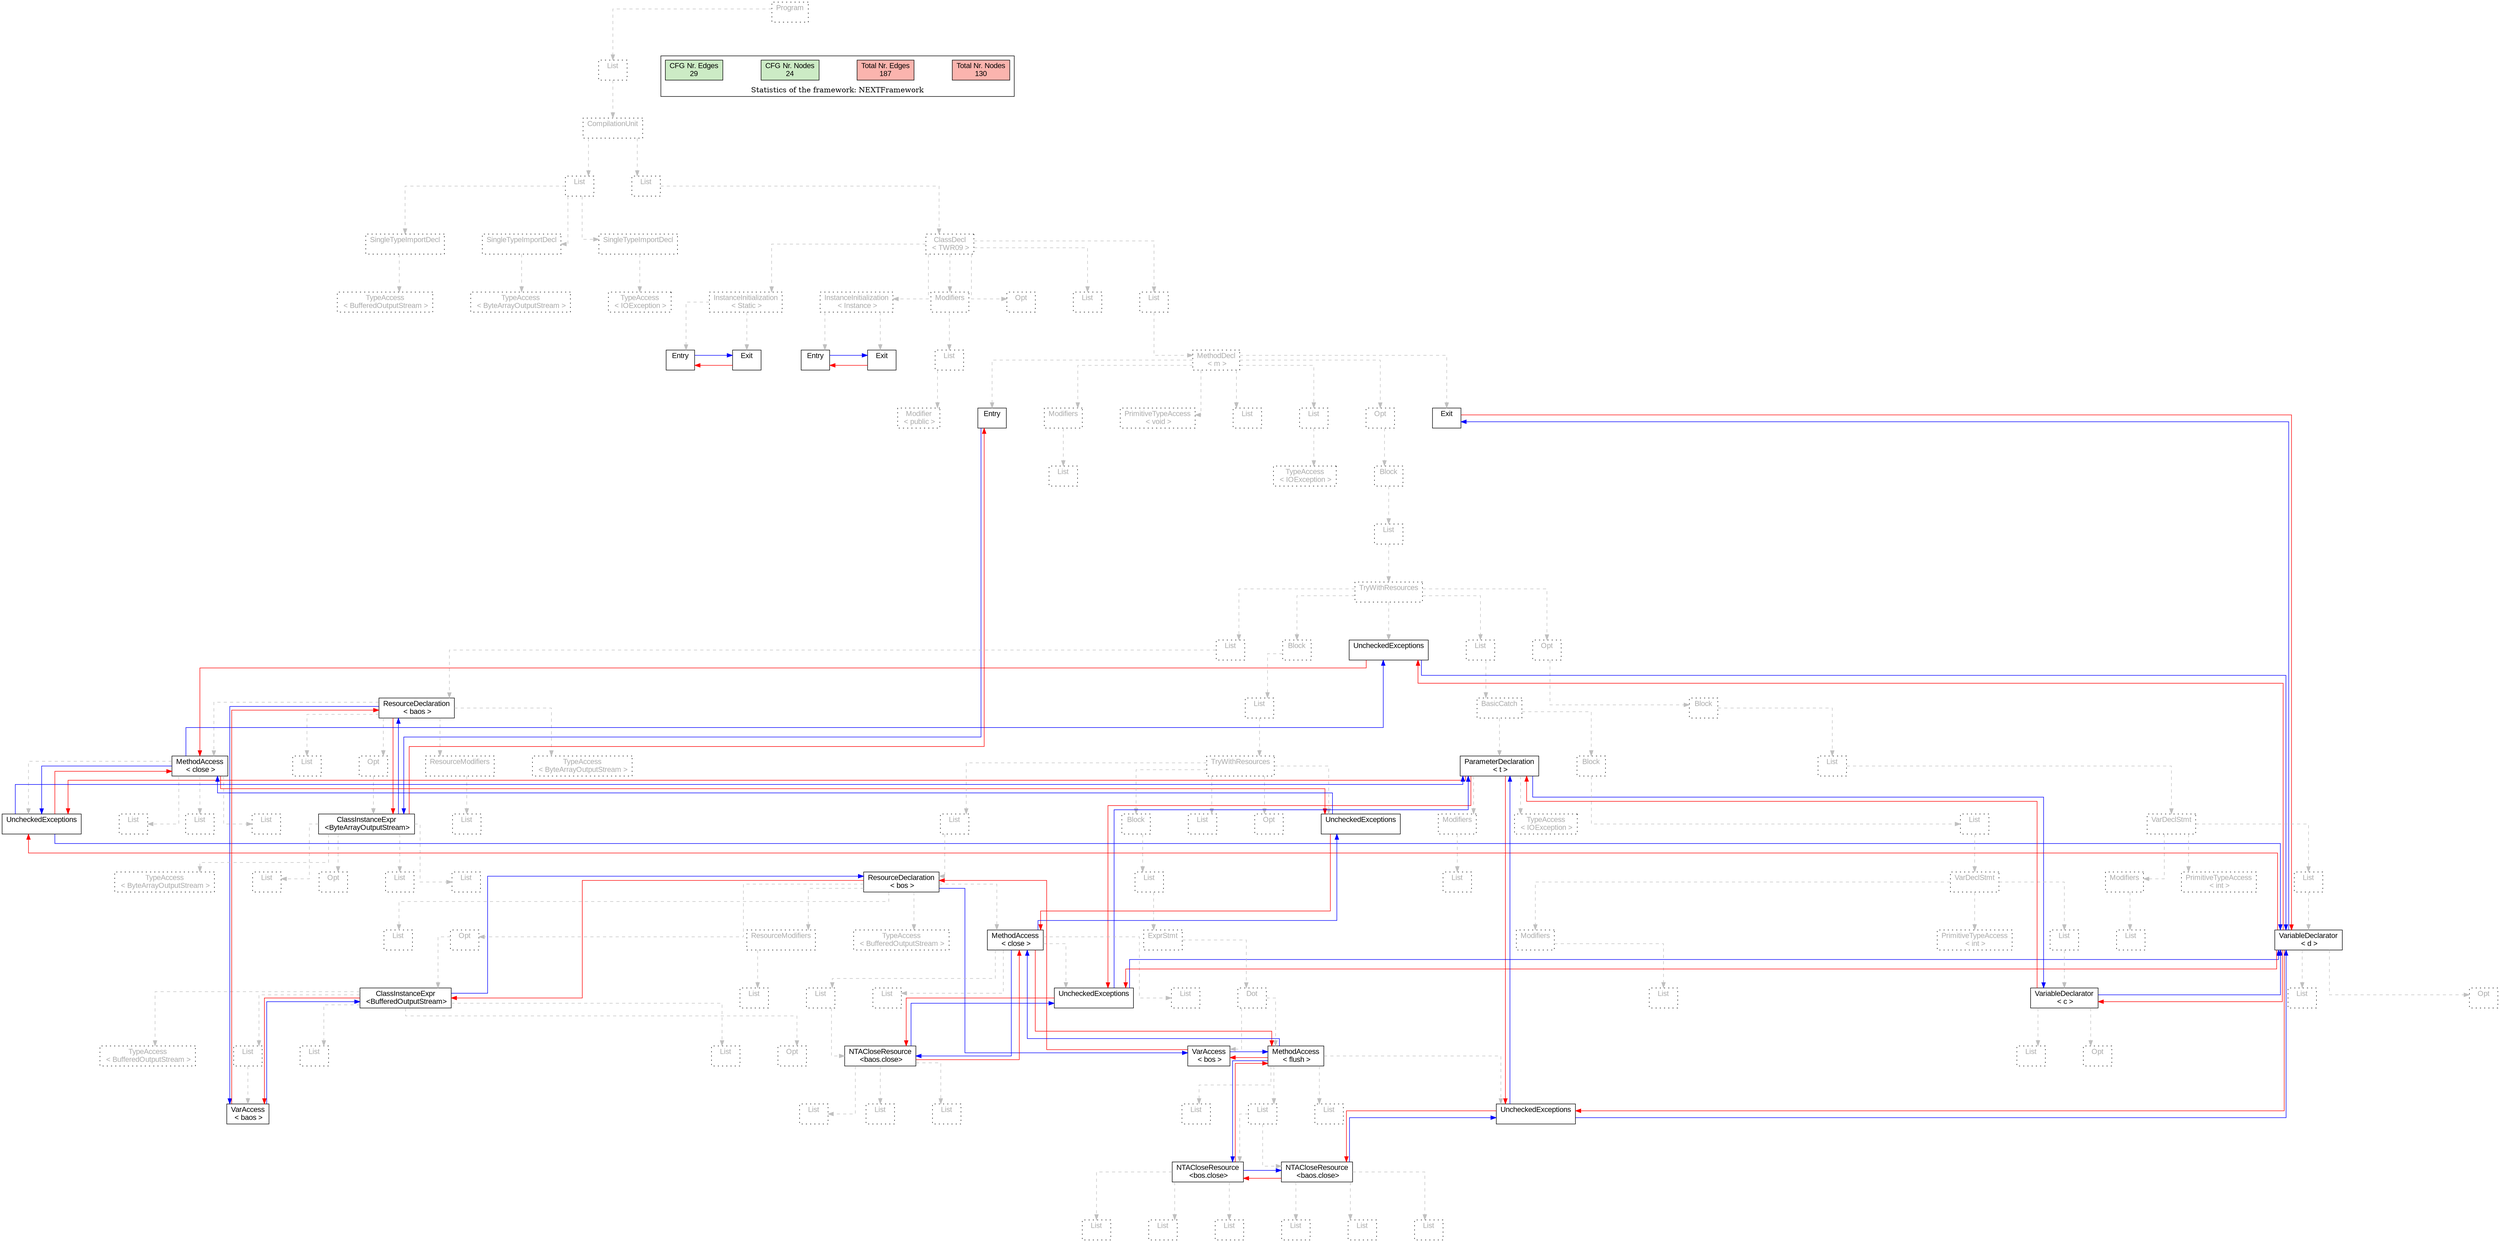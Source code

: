 digraph G {
graph [splines=ortho, nodesep="1", ranksep="1"]
node [shape=rect, fontname=Arial];
{ rank = same; "Program[0]"}
{ rank = same; "List[1]"}
{ rank = same; "CompilationUnit[2]"}
{ rank = same; "List[3]"; "List[10]"}
{ rank = same; "SingleTypeImportDecl[4]"; "SingleTypeImportDecl[6]"; "SingleTypeImportDecl[8]"; "ClassDecl[11]"}
{ rank = same; "TypeAccess[5]"; "TypeAccess[7]"; "TypeAccess[9]"; "Modifiers[28]"; "Opt[31]"; "List[32]"; "List[33]"; "InstanceInitialization[12]"; "InstanceInitialization[20]"}
{ rank = same; "List[29]"; "MethodDecl[34]"; "Entry[13]"; "Exit[14]"; "Entry[21]"; "Exit[22]"}
{ rank = same; "Modifier[30]"; "Entry[35]"; "Modifiers[36]"; "PrimitiveTypeAccess[38]"; "List[39]"; "List[40]"; "Opt[42]"; "Exit[43]"}
{ rank = same; "List[37]"; "TypeAccess[41]"; "Block[43]"}
{ rank = same; "List[44]"}
{ rank = same; "TryWithResources[45]"}
{ rank = same; "List[46]"; "Block[64]"; "List[111]"; "Opt[127]"; "UncheckedExceptions[138]"}
{ rank = same; "ResourceDeclaration[47]"; "List[65]"; "BasicCatch[112]"; "Block[128]"}
{ rank = same; "List[53]"; "Opt[54]"; "ResourceModifiers[61]"; "TypeAccess[63]"; "MethodAccess[48]"; "TryWithResources[66]"; "ParameterDeclaration[113]"; "Block[117]"; "List[129]"}
{ rank = same; "ClassInstanceExpr[55]"; "List[62]"; "List[50]"; "List[51]"; "List[52]"; "UncheckedExceptions[49]"; "List[67]"; "Block[90]"; "List[108]"; "Opt[109]"; "UncheckedExceptions[110]"; "Modifiers[114]"; "TypeAccess[116]"; "List[118]"; "VarDeclStmt[130]"}
{ rank = same; "TypeAccess[56]"; "List[57]"; "Opt[58]"; "List[59]"; "List[60]"; "ResourceDeclaration[68]"; "List[91]"; "List[115]"; "VarDeclStmt[119]"; "Modifiers[131]"; "PrimitiveTypeAccess[133]"; "List[134]"}
{ rank = same; "ClassInstanceExpr[80]"; "List[88]"; "List[71]"; "List[72]"; "List[77]"; "UncheckedExceptions[70]"; "Dot[93]"; "List[121]"; "VariableDeclarator[124]"; "List[136]"; "Opt[137]"}
{ rank = same; "List[78]"; "Opt[79]"; "ResourceModifiers[87]"; "TypeAccess[89]"; "MethodAccess[69]"; "ExprStmt[92]"; "Modifiers[120]"; "PrimitiveTypeAccess[122]"; "List[123]"; "List[132]"; "VariableDeclarator[135]"}
{ rank = same; "VarAccess[83]"; "List[74]"; "List[75]"; "List[76]"; "List[97]"; "List[98]"; "List[107]"; "UncheckedExceptions[96]"}
{ rank = same; "TypeAccess[81]"; "List[82]"; "Opt[84]"; "List[85]"; "List[86]"; "NTACloseResource[73]"; "VarAccess[94]"; "MethodAccess[95]"; "List[125]"; "Opt[126]"}
{ rank = same; "List[100]"; "List[101]"; "List[102]"; "List[104]"; "List[105]"; "List[106]"}
{ rank = same; "NTACloseResource[99]"; "NTACloseResource[103]"}
"Program[0]" [label="Program\n ", style= dotted   fillcolor="#eeeeee" fontcolor="#aaaaaa"  ]
"List[1]" [label="List\n ", style= dotted   fillcolor="#eeeeee" fontcolor="#aaaaaa"  ]
"CompilationUnit[2]" [label="CompilationUnit\n ", style= dotted   fillcolor="#eeeeee" fontcolor="#aaaaaa"  ]
"List[3]" [label="List\n ", style= dotted   fillcolor="#eeeeee" fontcolor="#aaaaaa"  ]
"SingleTypeImportDecl[4]" [label="SingleTypeImportDecl\n ", style= dotted   fillcolor="#eeeeee" fontcolor="#aaaaaa"  ]
"TypeAccess[5]" [label="TypeAccess\n < BufferedOutputStream >", style= dotted   fillcolor="#eeeeee" fontcolor="#aaaaaa"  ]
"SingleTypeImportDecl[6]" [label="SingleTypeImportDecl\n ", style= dotted   fillcolor="#eeeeee" fontcolor="#aaaaaa"  ]
"TypeAccess[7]" [label="TypeAccess\n < ByteArrayOutputStream >", style= dotted   fillcolor="#eeeeee" fontcolor="#aaaaaa"  ]
"SingleTypeImportDecl[8]" [label="SingleTypeImportDecl\n ", style= dotted   fillcolor="#eeeeee" fontcolor="#aaaaaa"  ]
"TypeAccess[9]" [label="TypeAccess\n < IOException >", style= dotted   fillcolor="#eeeeee" fontcolor="#aaaaaa"  ]
"List[10]" [label="List\n ", style= dotted   fillcolor="#eeeeee" fontcolor="#aaaaaa"  ]
"ClassDecl[11]" [label="ClassDecl\n < TWR09 >", style= dotted   fillcolor="#eeeeee" fontcolor="#aaaaaa"  ]
"Modifiers[28]" [label="Modifiers\n ", style= dotted   fillcolor="#eeeeee" fontcolor="#aaaaaa"  ]
"List[29]" [label="List\n ", style= dotted   fillcolor="#eeeeee" fontcolor="#aaaaaa"  ]
"Modifier[30]" [label="Modifier\n < public >", style= dotted   fillcolor="#eeeeee" fontcolor="#aaaaaa"  ]
"Opt[31]" [label="Opt\n ", style= dotted   fillcolor="#eeeeee" fontcolor="#aaaaaa"  ]
"List[32]" [label="List\n ", style= dotted   fillcolor="#eeeeee" fontcolor="#aaaaaa"  ]
"List[33]" [label="List\n ", style= dotted   fillcolor="#eeeeee" fontcolor="#aaaaaa"  ]
"MethodDecl[34]" [label="MethodDecl\n < m >", style= dotted   fillcolor="#eeeeee" fontcolor="#aaaaaa"  ]
"Entry[35]" [label="Entry\n ", fillcolor=white   style=filled  ]
"Modifiers[36]" [label="Modifiers\n ", style= dotted   fillcolor="#eeeeee" fontcolor="#aaaaaa"  ]
"List[37]" [label="List\n ", style= dotted   fillcolor="#eeeeee" fontcolor="#aaaaaa"  ]
"PrimitiveTypeAccess[38]" [label="PrimitiveTypeAccess\n < void >", style= dotted   fillcolor="#eeeeee" fontcolor="#aaaaaa"  ]
"List[39]" [label="List\n ", style= dotted   fillcolor="#eeeeee" fontcolor="#aaaaaa"  ]
"List[40]" [label="List\n ", style= dotted   fillcolor="#eeeeee" fontcolor="#aaaaaa"  ]
"TypeAccess[41]" [label="TypeAccess\n < IOException >", style= dotted   fillcolor="#eeeeee" fontcolor="#aaaaaa"  ]
"Opt[42]" [label="Opt\n ", style= dotted   fillcolor="#eeeeee" fontcolor="#aaaaaa"  ]
"Block[43]" [label="Block\n ", style= dotted   fillcolor="#eeeeee" fontcolor="#aaaaaa"  ]
"List[44]" [label="List\n ", style= dotted   fillcolor="#eeeeee" fontcolor="#aaaaaa"  ]
"TryWithResources[45]" [label="TryWithResources\n ", style= dotted   fillcolor="#eeeeee" fontcolor="#aaaaaa"  ]
"List[46]" [label="List\n ", style= dotted   fillcolor="#eeeeee" fontcolor="#aaaaaa"  ]
"ResourceDeclaration[47]" [label="ResourceDeclaration\n < baos >", fillcolor=white   style=filled  ]
"List[53]" [label="List\n ", style= dotted   fillcolor="#eeeeee" fontcolor="#aaaaaa"  ]
"Opt[54]" [label="Opt\n ", style= dotted   fillcolor="#eeeeee" fontcolor="#aaaaaa"  ]
"ClassInstanceExpr[55]" [label="ClassInstanceExpr\n <ByteArrayOutputStream>", fillcolor=white   style=filled  ]
"TypeAccess[56]" [label="TypeAccess\n < ByteArrayOutputStream >", style= dotted   fillcolor="#eeeeee" fontcolor="#aaaaaa"  ]
"List[57]" [label="List\n ", style= dotted   fillcolor="#eeeeee" fontcolor="#aaaaaa"  ]
"Opt[58]" [label="Opt\n ", style= dotted   fillcolor="#eeeeee" fontcolor="#aaaaaa"  ]
"List[59]" [label="List\n ", style= dotted   fillcolor="#eeeeee" fontcolor="#aaaaaa"  ]
"List[60]" [label="List\n ", style= dotted   fillcolor="#eeeeee" fontcolor="#aaaaaa"  ]
"ResourceModifiers[61]" [label="ResourceModifiers\n ", style= dotted   fillcolor="#eeeeee" fontcolor="#aaaaaa"  ]
"List[62]" [label="List\n ", style= dotted   fillcolor="#eeeeee" fontcolor="#aaaaaa"  ]
"TypeAccess[63]" [label="TypeAccess\n < ByteArrayOutputStream >", style= dotted   fillcolor="#eeeeee" fontcolor="#aaaaaa"  ]
"MethodAccess[48]" [label="MethodAccess\n < close >", fillcolor=white   style=filled  ]
"List[50]" [label="List\n ", style= dotted   fillcolor="#eeeeee" fontcolor="#aaaaaa"  ]
"List[51]" [label="List\n ", style= dotted   fillcolor="#eeeeee" fontcolor="#aaaaaa"  ]
"List[52]" [label="List\n ", style= dotted   fillcolor="#eeeeee" fontcolor="#aaaaaa"  ]
"UncheckedExceptions[49]" [label="UncheckedExceptions\n ", fillcolor=white   style=filled  ]
"Block[64]" [label="Block\n ", style= dotted   fillcolor="#eeeeee" fontcolor="#aaaaaa"  ]
"List[65]" [label="List\n ", style= dotted   fillcolor="#eeeeee" fontcolor="#aaaaaa"  ]
"TryWithResources[66]" [label="TryWithResources\n ", style= dotted   fillcolor="#eeeeee" fontcolor="#aaaaaa"  ]
"List[67]" [label="List\n ", style= dotted   fillcolor="#eeeeee" fontcolor="#aaaaaa"  ]
"ResourceDeclaration[68]" [label="ResourceDeclaration\n < bos >", fillcolor=white   style=filled  ]
"List[78]" [label="List\n ", style= dotted   fillcolor="#eeeeee" fontcolor="#aaaaaa"  ]
"Opt[79]" [label="Opt\n ", style= dotted   fillcolor="#eeeeee" fontcolor="#aaaaaa"  ]
"ClassInstanceExpr[80]" [label="ClassInstanceExpr\n <BufferedOutputStream>", fillcolor=white   style=filled  ]
"TypeAccess[81]" [label="TypeAccess\n < BufferedOutputStream >", style= dotted   fillcolor="#eeeeee" fontcolor="#aaaaaa"  ]
"List[82]" [label="List\n ", style= dotted   fillcolor="#eeeeee" fontcolor="#aaaaaa"  ]
"VarAccess[83]" [label="VarAccess\n < baos >", fillcolor=white   style=filled  ]
"Opt[84]" [label="Opt\n ", style= dotted   fillcolor="#eeeeee" fontcolor="#aaaaaa"  ]
"List[85]" [label="List\n ", style= dotted   fillcolor="#eeeeee" fontcolor="#aaaaaa"  ]
"List[86]" [label="List\n ", style= dotted   fillcolor="#eeeeee" fontcolor="#aaaaaa"  ]
"ResourceModifiers[87]" [label="ResourceModifiers\n ", style= dotted   fillcolor="#eeeeee" fontcolor="#aaaaaa"  ]
"List[88]" [label="List\n ", style= dotted   fillcolor="#eeeeee" fontcolor="#aaaaaa"  ]
"TypeAccess[89]" [label="TypeAccess\n < BufferedOutputStream >", style= dotted   fillcolor="#eeeeee" fontcolor="#aaaaaa"  ]
"MethodAccess[69]" [label="MethodAccess\n < close >", fillcolor=white   style=filled  ]
"List[71]" [label="List\n ", style= dotted   fillcolor="#eeeeee" fontcolor="#aaaaaa"  ]
"List[72]" [label="List\n ", style= dotted   fillcolor="#eeeeee" fontcolor="#aaaaaa"  ]
"NTACloseResource[73]" [label="NTACloseResource\n <baos.close>", fillcolor=white   style=filled  ]
"List[74]" [label="List\n ", style= dotted   fillcolor="#eeeeee" fontcolor="#aaaaaa"  ]
"List[75]" [label="List\n ", style= dotted   fillcolor="#eeeeee" fontcolor="#aaaaaa"  ]
"List[76]" [label="List\n ", style= dotted   fillcolor="#eeeeee" fontcolor="#aaaaaa"  ]
"List[77]" [label="List\n ", style= dotted   fillcolor="#eeeeee" fontcolor="#aaaaaa"  ]
"UncheckedExceptions[70]" [label="UncheckedExceptions\n ", fillcolor=white   style=filled  ]
"Block[90]" [label="Block\n ", style= dotted   fillcolor="#eeeeee" fontcolor="#aaaaaa"  ]
"List[91]" [label="List\n ", style= dotted   fillcolor="#eeeeee" fontcolor="#aaaaaa"  ]
"ExprStmt[92]" [label="ExprStmt\n ", style= dotted   fillcolor="#eeeeee" fontcolor="#aaaaaa"  ]
"Dot[93]" [label="Dot\n ", style= dotted   fillcolor="#eeeeee" fontcolor="#aaaaaa"  ]
"VarAccess[94]" [label="VarAccess\n < bos >", fillcolor=white   style=filled  ]
"MethodAccess[95]" [label="MethodAccess\n < flush >", fillcolor=white   style=filled  ]
"List[97]" [label="List\n ", style= dotted   fillcolor="#eeeeee" fontcolor="#aaaaaa"  ]
"List[98]" [label="List\n ", style= dotted   fillcolor="#eeeeee" fontcolor="#aaaaaa"  ]
"NTACloseResource[99]" [label="NTACloseResource\n <bos.close>", fillcolor=white   style=filled  ]
"List[100]" [label="List\n ", style= dotted   fillcolor="#eeeeee" fontcolor="#aaaaaa"  ]
"List[101]" [label="List\n ", style= dotted   fillcolor="#eeeeee" fontcolor="#aaaaaa"  ]
"List[102]" [label="List\n ", style= dotted   fillcolor="#eeeeee" fontcolor="#aaaaaa"  ]
"NTACloseResource[103]" [label="NTACloseResource\n <baos.close>", fillcolor=white   style=filled  ]
"List[104]" [label="List\n ", style= dotted   fillcolor="#eeeeee" fontcolor="#aaaaaa"  ]
"List[105]" [label="List\n ", style= dotted   fillcolor="#eeeeee" fontcolor="#aaaaaa"  ]
"List[106]" [label="List\n ", style= dotted   fillcolor="#eeeeee" fontcolor="#aaaaaa"  ]
"List[107]" [label="List\n ", style= dotted   fillcolor="#eeeeee" fontcolor="#aaaaaa"  ]
"UncheckedExceptions[96]" [label="UncheckedExceptions\n ", fillcolor=white   style=filled  ]
"List[108]" [label="List\n ", style= dotted   fillcolor="#eeeeee" fontcolor="#aaaaaa"  ]
"Opt[109]" [label="Opt\n ", style= dotted   fillcolor="#eeeeee" fontcolor="#aaaaaa"  ]
"UncheckedExceptions[110]" [label="UncheckedExceptions\n ", fillcolor=white   style=filled  ]
"List[111]" [label="List\n ", style= dotted   fillcolor="#eeeeee" fontcolor="#aaaaaa"  ]
"BasicCatch[112]" [label="BasicCatch\n ", style= dotted   fillcolor="#eeeeee" fontcolor="#aaaaaa"  ]
"ParameterDeclaration[113]" [label="ParameterDeclaration\n < t >", fillcolor=white   style=filled  ]
"Modifiers[114]" [label="Modifiers\n ", style= dotted   fillcolor="#eeeeee" fontcolor="#aaaaaa"  ]
"List[115]" [label="List\n ", style= dotted   fillcolor="#eeeeee" fontcolor="#aaaaaa"  ]
"TypeAccess[116]" [label="TypeAccess\n < IOException >", style= dotted   fillcolor="#eeeeee" fontcolor="#aaaaaa"  ]
"Block[117]" [label="Block\n ", style= dotted   fillcolor="#eeeeee" fontcolor="#aaaaaa"  ]
"List[118]" [label="List\n ", style= dotted   fillcolor="#eeeeee" fontcolor="#aaaaaa"  ]
"VarDeclStmt[119]" [label="VarDeclStmt\n ", style= dotted   fillcolor="#eeeeee" fontcolor="#aaaaaa"  ]
"Modifiers[120]" [label="Modifiers\n ", style= dotted   fillcolor="#eeeeee" fontcolor="#aaaaaa"  ]
"List[121]" [label="List\n ", style= dotted   fillcolor="#eeeeee" fontcolor="#aaaaaa"  ]
"PrimitiveTypeAccess[122]" [label="PrimitiveTypeAccess\n < int >", style= dotted   fillcolor="#eeeeee" fontcolor="#aaaaaa"  ]
"List[123]" [label="List\n ", style= dotted   fillcolor="#eeeeee" fontcolor="#aaaaaa"  ]
"VariableDeclarator[124]" [label="VariableDeclarator\n < c >", fillcolor=white   style=filled  ]
"List[125]" [label="List\n ", style= dotted   fillcolor="#eeeeee" fontcolor="#aaaaaa"  ]
"Opt[126]" [label="Opt\n ", style= dotted   fillcolor="#eeeeee" fontcolor="#aaaaaa"  ]
"Opt[127]" [label="Opt\n ", style= dotted   fillcolor="#eeeeee" fontcolor="#aaaaaa"  ]
"Block[128]" [label="Block\n ", style= dotted   fillcolor="#eeeeee" fontcolor="#aaaaaa"  ]
"List[129]" [label="List\n ", style= dotted   fillcolor="#eeeeee" fontcolor="#aaaaaa"  ]
"VarDeclStmt[130]" [label="VarDeclStmt\n ", style= dotted   fillcolor="#eeeeee" fontcolor="#aaaaaa"  ]
"Modifiers[131]" [label="Modifiers\n ", style= dotted   fillcolor="#eeeeee" fontcolor="#aaaaaa"  ]
"List[132]" [label="List\n ", style= dotted   fillcolor="#eeeeee" fontcolor="#aaaaaa"  ]
"PrimitiveTypeAccess[133]" [label="PrimitiveTypeAccess\n < int >", style= dotted   fillcolor="#eeeeee" fontcolor="#aaaaaa"  ]
"List[134]" [label="List\n ", style= dotted   fillcolor="#eeeeee" fontcolor="#aaaaaa"  ]
"VariableDeclarator[135]" [label="VariableDeclarator\n < d >", fillcolor=white   style=filled  ]
"List[136]" [label="List\n ", style= dotted   fillcolor="#eeeeee" fontcolor="#aaaaaa"  ]
"Opt[137]" [label="Opt\n ", style= dotted   fillcolor="#eeeeee" fontcolor="#aaaaaa"  ]
"UncheckedExceptions[138]" [label="UncheckedExceptions\n ", fillcolor=white   style=filled  ]
"Exit[43]" [label="Exit\n ", fillcolor=white   style=filled  ]
"InstanceInitialization[12]" [label="InstanceInitialization\n < Instance >", style= dotted   fillcolor="#eeeeee" fontcolor="#aaaaaa"  ]
"Entry[13]" [label="Entry\n ", fillcolor=white   style=filled  ]
"Exit[14]" [label="Exit\n ", fillcolor=white   style=filled  ]
"InstanceInitialization[20]" [label="InstanceInitialization\n < Static >", style= dotted   fillcolor="#eeeeee" fontcolor="#aaaaaa"  ]
"Entry[21]" [label="Entry\n ", fillcolor=white   style=filled  ]
"Exit[22]" [label="Exit\n ", fillcolor=white   style=filled  ]
"SingleTypeImportDecl[4]" -> "TypeAccess[5]" [style=dashed, color=gray]
"List[3]" -> "SingleTypeImportDecl[4]" [style=dashed, color=gray]
"SingleTypeImportDecl[6]" -> "TypeAccess[7]" [style=dashed, color=gray]
"List[3]" -> "SingleTypeImportDecl[6]" [style=dashed, color=gray]
"SingleTypeImportDecl[8]" -> "TypeAccess[9]" [style=dashed, color=gray]
"List[3]" -> "SingleTypeImportDecl[8]" [style=dashed, color=gray]
"CompilationUnit[2]" -> "List[3]" [style=dashed, color=gray]
"List[29]" -> "Modifier[30]" [style=dashed, color=gray]
"Modifiers[28]" -> "List[29]" [style=dashed, color=gray]
"ClassDecl[11]" -> "Modifiers[28]" [style=dashed, color=gray]
"ClassDecl[11]" -> "Opt[31]" [style=dashed, color=gray]
"ClassDecl[11]" -> "List[32]" [style=dashed, color=gray]
"MethodDecl[34]" -> "Entry[35]" [style=dashed, color=gray]
"Modifiers[36]" -> "List[37]" [style=dashed, color=gray]
"MethodDecl[34]" -> "Modifiers[36]" [style=dashed, color=gray]
"MethodDecl[34]" -> "PrimitiveTypeAccess[38]" [style=dashed, color=gray]
"MethodDecl[34]" -> "List[39]" [style=dashed, color=gray]
"List[40]" -> "TypeAccess[41]" [style=dashed, color=gray]
"MethodDecl[34]" -> "List[40]" [style=dashed, color=gray]
"ResourceDeclaration[47]" -> "List[53]" [style=dashed, color=gray]
"ClassInstanceExpr[55]" -> "TypeAccess[56]" [style=dashed, color=gray]
"ClassInstanceExpr[55]" -> "List[57]" [style=dashed, color=gray]
"ClassInstanceExpr[55]" -> "Opt[58]" [style=dashed, color=gray]
"ClassInstanceExpr[55]" -> "List[59]" [style=dashed, color=gray]
"ClassInstanceExpr[55]" -> "List[60]" [style=dashed, color=gray]
"Opt[54]" -> "ClassInstanceExpr[55]" [style=dashed, color=gray]
"ResourceDeclaration[47]" -> "Opt[54]" [style=dashed, color=gray]
"ResourceModifiers[61]" -> "List[62]" [style=dashed, color=gray]
"ResourceDeclaration[47]" -> "ResourceModifiers[61]" [style=dashed, color=gray]
"ResourceDeclaration[47]" -> "TypeAccess[63]" [style=dashed, color=gray]
"MethodAccess[48]" -> "List[50]" [style=dashed, color=gray]
"MethodAccess[48]" -> "List[51]" [style=dashed, color=gray]
"MethodAccess[48]" -> "List[52]" [style=dashed, color=gray]
"MethodAccess[48]" -> "UncheckedExceptions[49]" [style=dashed, color=gray]
"ResourceDeclaration[47]" -> "MethodAccess[48]" [style=dashed, color=gray]
"List[46]" -> "ResourceDeclaration[47]" [style=dashed, color=gray]
"TryWithResources[45]" -> "List[46]" [style=dashed, color=gray]
"ResourceDeclaration[68]" -> "List[78]" [style=dashed, color=gray]
"ClassInstanceExpr[80]" -> "TypeAccess[81]" [style=dashed, color=gray]
"List[82]" -> "VarAccess[83]" [style=dashed, color=gray]
"ClassInstanceExpr[80]" -> "List[82]" [style=dashed, color=gray]
"ClassInstanceExpr[80]" -> "Opt[84]" [style=dashed, color=gray]
"ClassInstanceExpr[80]" -> "List[85]" [style=dashed, color=gray]
"ClassInstanceExpr[80]" -> "List[86]" [style=dashed, color=gray]
"Opt[79]" -> "ClassInstanceExpr[80]" [style=dashed, color=gray]
"ResourceDeclaration[68]" -> "Opt[79]" [style=dashed, color=gray]
"ResourceModifiers[87]" -> "List[88]" [style=dashed, color=gray]
"ResourceDeclaration[68]" -> "ResourceModifiers[87]" [style=dashed, color=gray]
"ResourceDeclaration[68]" -> "TypeAccess[89]" [style=dashed, color=gray]
"MethodAccess[69]" -> "List[71]" [style=dashed, color=gray]
"NTACloseResource[73]" -> "List[74]" [style=dashed, color=gray]
"NTACloseResource[73]" -> "List[75]" [style=dashed, color=gray]
"NTACloseResource[73]" -> "List[76]" [style=dashed, color=gray]
"List[72]" -> "NTACloseResource[73]" [style=dashed, color=gray]
"MethodAccess[69]" -> "List[72]" [style=dashed, color=gray]
"MethodAccess[69]" -> "List[77]" [style=dashed, color=gray]
"MethodAccess[69]" -> "UncheckedExceptions[70]" [style=dashed, color=gray]
"ResourceDeclaration[68]" -> "MethodAccess[69]" [style=dashed, color=gray]
"List[67]" -> "ResourceDeclaration[68]" [style=dashed, color=gray]
"TryWithResources[66]" -> "List[67]" [style=dashed, color=gray]
"Dot[93]" -> "VarAccess[94]" [style=dashed, color=gray]
"MethodAccess[95]" -> "List[97]" [style=dashed, color=gray]
"NTACloseResource[99]" -> "List[100]" [style=dashed, color=gray]
"NTACloseResource[99]" -> "List[101]" [style=dashed, color=gray]
"NTACloseResource[99]" -> "List[102]" [style=dashed, color=gray]
"List[98]" -> "NTACloseResource[99]" [style=dashed, color=gray]
"NTACloseResource[103]" -> "List[104]" [style=dashed, color=gray]
"NTACloseResource[103]" -> "List[105]" [style=dashed, color=gray]
"NTACloseResource[103]" -> "List[106]" [style=dashed, color=gray]
"List[98]" -> "NTACloseResource[103]" [style=dashed, color=gray]
"MethodAccess[95]" -> "List[98]" [style=dashed, color=gray]
"MethodAccess[95]" -> "List[107]" [style=dashed, color=gray]
"MethodAccess[95]" -> "UncheckedExceptions[96]" [style=dashed, color=gray]
"Dot[93]" -> "MethodAccess[95]" [style=dashed, color=gray]
"ExprStmt[92]" -> "Dot[93]" [style=dashed, color=gray]
"List[91]" -> "ExprStmt[92]" [style=dashed, color=gray]
"Block[90]" -> "List[91]" [style=dashed, color=gray]
"TryWithResources[66]" -> "Block[90]" [style=dashed, color=gray]
"TryWithResources[66]" -> "List[108]" [style=dashed, color=gray]
"TryWithResources[66]" -> "Opt[109]" [style=dashed, color=gray]
"TryWithResources[66]" -> "UncheckedExceptions[110]" [style=dashed, color=gray]
"List[65]" -> "TryWithResources[66]" [style=dashed, color=gray]
"Block[64]" -> "List[65]" [style=dashed, color=gray]
"TryWithResources[45]" -> "Block[64]" [style=dashed, color=gray]
"Modifiers[114]" -> "List[115]" [style=dashed, color=gray]
"ParameterDeclaration[113]" -> "Modifiers[114]" [style=dashed, color=gray]
"ParameterDeclaration[113]" -> "TypeAccess[116]" [style=dashed, color=gray]
"BasicCatch[112]" -> "ParameterDeclaration[113]" [style=dashed, color=gray]
"Modifiers[120]" -> "List[121]" [style=dashed, color=gray]
"VarDeclStmt[119]" -> "Modifiers[120]" [style=dashed, color=gray]
"VarDeclStmt[119]" -> "PrimitiveTypeAccess[122]" [style=dashed, color=gray]
"VariableDeclarator[124]" -> "List[125]" [style=dashed, color=gray]
"VariableDeclarator[124]" -> "Opt[126]" [style=dashed, color=gray]
"List[123]" -> "VariableDeclarator[124]" [style=dashed, color=gray]
"VarDeclStmt[119]" -> "List[123]" [style=dashed, color=gray]
"List[118]" -> "VarDeclStmt[119]" [style=dashed, color=gray]
"Block[117]" -> "List[118]" [style=dashed, color=gray]
"BasicCatch[112]" -> "Block[117]" [style=dashed, color=gray]
"List[111]" -> "BasicCatch[112]" [style=dashed, color=gray]
"TryWithResources[45]" -> "List[111]" [style=dashed, color=gray]
"Modifiers[131]" -> "List[132]" [style=dashed, color=gray]
"VarDeclStmt[130]" -> "Modifiers[131]" [style=dashed, color=gray]
"VarDeclStmt[130]" -> "PrimitiveTypeAccess[133]" [style=dashed, color=gray]
"VariableDeclarator[135]" -> "List[136]" [style=dashed, color=gray]
"VariableDeclarator[135]" -> "Opt[137]" [style=dashed, color=gray]
"List[134]" -> "VariableDeclarator[135]" [style=dashed, color=gray]
"VarDeclStmt[130]" -> "List[134]" [style=dashed, color=gray]
"List[129]" -> "VarDeclStmt[130]" [style=dashed, color=gray]
"Block[128]" -> "List[129]" [style=dashed, color=gray]
"Opt[127]" -> "Block[128]" [style=dashed, color=gray]
"TryWithResources[45]" -> "Opt[127]" [style=dashed, color=gray]
"TryWithResources[45]" -> "UncheckedExceptions[138]" [style=dashed, color=gray]
"List[44]" -> "TryWithResources[45]" [style=dashed, color=gray]
"Block[43]" -> "List[44]" [style=dashed, color=gray]
"Opt[42]" -> "Block[43]" [style=dashed, color=gray]
"MethodDecl[34]" -> "Opt[42]" [style=dashed, color=gray]
"MethodDecl[34]" -> "Exit[43]" [style=dashed, color=gray]
"List[33]" -> "MethodDecl[34]" [style=dashed, color=gray]
"ClassDecl[11]" -> "List[33]" [style=dashed, color=gray]
"InstanceInitialization[12]" -> "Entry[13]" [style=dashed, color=gray]
"InstanceInitialization[12]" -> "Exit[14]" [style=dashed, color=gray]
"InstanceInitialization[20]" -> "Entry[21]" [style=dashed, color=gray]
"InstanceInitialization[20]" -> "Exit[22]" [style=dashed, color=gray]
"ClassDecl[11]" -> "InstanceInitialization[12]" [style=dashed, color=gray]
"ClassDecl[11]" -> "InstanceInitialization[20]" [style=dashed, color=gray]
"List[10]" -> "ClassDecl[11]" [style=dashed, color=gray]
"CompilationUnit[2]" -> "List[10]" [style=dashed, color=gray]
"List[1]" -> "CompilationUnit[2]" [style=dashed, color=gray]
"Program[0]" -> "List[1]" [style=dashed, color=gray]
"Exit[22]" -> "Entry[21]" [color=red, constraint=false]
"Entry[21]" -> "Exit[22]" [color=blue, constraint=false, xlabel=" "] 
"Exit[14]" -> "Entry[13]" [color=red, constraint=false]
"Entry[13]" -> "Exit[14]" [color=blue, constraint=false, xlabel=" "] 
"Exit[43]" -> "VariableDeclarator[135]" [color=red, constraint=false]
"VariableDeclarator[135]" -> "Exit[43]" [color=blue, constraint=false, xlabel=" "] 
"VariableDeclarator[135]" -> "UncheckedExceptions[138]" [color=red, constraint=false]
"VariableDeclarator[135]" -> "UncheckedExceptions[49]" [color=red, constraint=false]
"VariableDeclarator[135]" -> "UncheckedExceptions[70]" [color=red, constraint=false]
"VariableDeclarator[135]" -> "UncheckedExceptions[96]" [color=red, constraint=false]
"VariableDeclarator[135]" -> "VariableDeclarator[124]" [color=red, constraint=false]
"UncheckedExceptions[138]" -> "VariableDeclarator[135]" [color=blue, constraint=false, xlabel=" "] 
"UncheckedExceptions[138]" -> "MethodAccess[48]" [color=red, constraint=false]
"VariableDeclarator[124]" -> "VariableDeclarator[135]" [color=blue, constraint=false, xlabel=" "] 
"VariableDeclarator[124]" -> "ParameterDeclaration[113]" [color=red, constraint=false]
"ParameterDeclaration[113]" -> "VariableDeclarator[124]" [color=blue, constraint=false, xlabel=" "] 
"ParameterDeclaration[113]" -> "UncheckedExceptions[49]" [color=red, constraint=false]
"ParameterDeclaration[113]" -> "UncheckedExceptions[70]" [color=red, constraint=false]
"ParameterDeclaration[113]" -> "UncheckedExceptions[96]" [color=red, constraint=false]
"UncheckedExceptions[49]" -> "ParameterDeclaration[113]" [color=blue, constraint=false, xlabel=" "] 
"UncheckedExceptions[49]" -> "VariableDeclarator[135]" [color=blue, constraint=false, xlabel=" "] 
"UncheckedExceptions[49]" -> "MethodAccess[48]" [color=red, constraint=false]
"MethodAccess[48]" -> "UncheckedExceptions[138]" [color=blue, constraint=false, xlabel=" "] 
"MethodAccess[48]" -> "UncheckedExceptions[49]" [color=blue, constraint=false, xlabel=" "] 
"MethodAccess[48]" -> "UncheckedExceptions[110]" [color=red, constraint=false]
"UncheckedExceptions[110]" -> "MethodAccess[48]" [color=blue, constraint=false, xlabel=" "] 
"UncheckedExceptions[110]" -> "MethodAccess[69]" [color=red, constraint=false]
"UncheckedExceptions[70]" -> "ParameterDeclaration[113]" [color=blue, constraint=false, xlabel=" "] 
"UncheckedExceptions[70]" -> "VariableDeclarator[135]" [color=blue, constraint=false, xlabel=" "] 
"UncheckedExceptions[70]" -> "NTACloseResource[73]" [color=red, constraint=false]
"NTACloseResource[73]" -> "UncheckedExceptions[70]" [color=blue, constraint=false, xlabel=" "] 
"NTACloseResource[73]" -> "MethodAccess[69]" [color=red, constraint=false]
"MethodAccess[69]" -> "UncheckedExceptions[110]" [color=blue, constraint=false, xlabel=" "] 
"MethodAccess[69]" -> "NTACloseResource[73]" [color=blue, constraint=false, xlabel=" "] 
"MethodAccess[69]" -> "MethodAccess[95]" [color=red, constraint=false]
"UncheckedExceptions[96]" -> "ParameterDeclaration[113]" [color=blue, constraint=false, xlabel=" "] 
"UncheckedExceptions[96]" -> "VariableDeclarator[135]" [color=blue, constraint=false, xlabel=" "] 
"UncheckedExceptions[96]" -> "NTACloseResource[103]" [color=red, constraint=false]
"NTACloseResource[103]" -> "UncheckedExceptions[96]" [color=blue, constraint=false, xlabel=" "] 
"NTACloseResource[103]" -> "NTACloseResource[99]" [color=red, constraint=false]
"NTACloseResource[99]" -> "NTACloseResource[103]" [color=blue, constraint=false, xlabel=" "] 
"NTACloseResource[99]" -> "MethodAccess[95]" [color=red, constraint=false]
"MethodAccess[95]" -> "MethodAccess[69]" [color=blue, constraint=false, xlabel=" "] 
"MethodAccess[95]" -> "NTACloseResource[99]" [color=blue, constraint=false, xlabel=" "] 
"MethodAccess[95]" -> "VarAccess[94]" [color=red, constraint=false]
"VarAccess[94]" -> "MethodAccess[95]" [color=blue, constraint=false, xlabel=" "] 
"VarAccess[94]" -> "ResourceDeclaration[68]" [color=red, constraint=false]
"ResourceDeclaration[68]" -> "VarAccess[94]" [color=blue, constraint=false, xlabel=" "] 
"ResourceDeclaration[68]" -> "ClassInstanceExpr[80]" [color=red, constraint=false]
"ClassInstanceExpr[80]" -> "ResourceDeclaration[68]" [color=blue, constraint=false, xlabel=" "] 
"ClassInstanceExpr[80]" -> "VarAccess[83]" [color=red, constraint=false]
"VarAccess[83]" -> "ClassInstanceExpr[80]" [color=blue, constraint=false, xlabel=" "] 
"VarAccess[83]" -> "ResourceDeclaration[47]" [color=red, constraint=false]
"ResourceDeclaration[47]" -> "VarAccess[83]" [color=blue, constraint=false, xlabel=" "] 
"ResourceDeclaration[47]" -> "ClassInstanceExpr[55]" [color=red, constraint=false]
"ClassInstanceExpr[55]" -> "ResourceDeclaration[47]" [color=blue, constraint=false, xlabel=" "] 
"ClassInstanceExpr[55]" -> "Entry[35]" [color=red, constraint=false]
"Entry[35]" -> "ClassInstanceExpr[55]" [color=blue, constraint=false, xlabel=" "] 
"List[3]" -> "List[10]" [style=invis]
"SingleTypeImportDecl[4]" -> "SingleTypeImportDecl[6]" -> "SingleTypeImportDecl[8]" [style=invis]
"InstanceInitialization[20]" -> "InstanceInitialization[12]" -> "Modifiers[28]" -> "Opt[31]" -> "List[32]" -> "List[33]" [style=invis]
"Entry[35]" -> "Modifiers[36]" -> "PrimitiveTypeAccess[38]" -> "List[39]" -> "List[40]" -> "Opt[42]" -> "Exit[43]" [style=invis]
"List[46]" -> "Block[64]" -> "List[111]" -> "Opt[127]" [style=invis]
"List[53]" -> "Opt[54]" -> "ResourceModifiers[61]" -> "TypeAccess[63]" [style=invis]
"TypeAccess[56]" -> "List[57]" -> "Opt[58]" [style=invis]
"List[67]" -> "Block[90]" -> "List[108]" -> "Opt[109]" [style=invis]
"List[78]" -> "Opt[79]" -> "ResourceModifiers[87]" -> "TypeAccess[89]" [style=invis]
"TypeAccess[81]" -> "List[82]" -> "Opt[84]" [style=invis]
"VarAccess[94]" -> "MethodAccess[95]" [style=invis]
"NTACloseResource[99]" -> "NTACloseResource[103]" [style=invis]
"ParameterDeclaration[113]" -> "Block[117]" [style=invis]
"Modifiers[114]" -> "TypeAccess[116]" [style=invis]
"Modifiers[120]" -> "PrimitiveTypeAccess[122]" -> "List[123]" [style=invis]
"List[125]" -> "Opt[126]" [style=invis]
"Modifiers[131]" -> "PrimitiveTypeAccess[133]" -> "List[134]" [style=invis]
"List[136]" -> "Opt[137]" [style=invis]
"Entry[13]" -> "Exit[14]" [style=invis]
"Entry[21]" -> "Exit[22]" [style=invis]

subgraph cluster_legend {
{node [style=filled, fillcolor=1, colorscheme="pastel13"]
Nodes [label="Total Nr. Nodes
130", fillcolor=1]
Edges [label="Total Nr. Edges
187", fillcolor=1]
NodesCFG [label="CFG Nr. Nodes
24", fillcolor=3]
EdgesCFG [label="CFG Nr. Edges
29", fillcolor=3]
Nodes-> "Program[0]" -> NodesCFG  [style="invis"]
Edges -> "Program[0]" ->EdgesCFG [style="invis"]}
label = "Statistics of the framework: NEXTFramework"
style="solid"
ranksep=0.05
nodesep=0.01
labelloc = b
len=2
}}